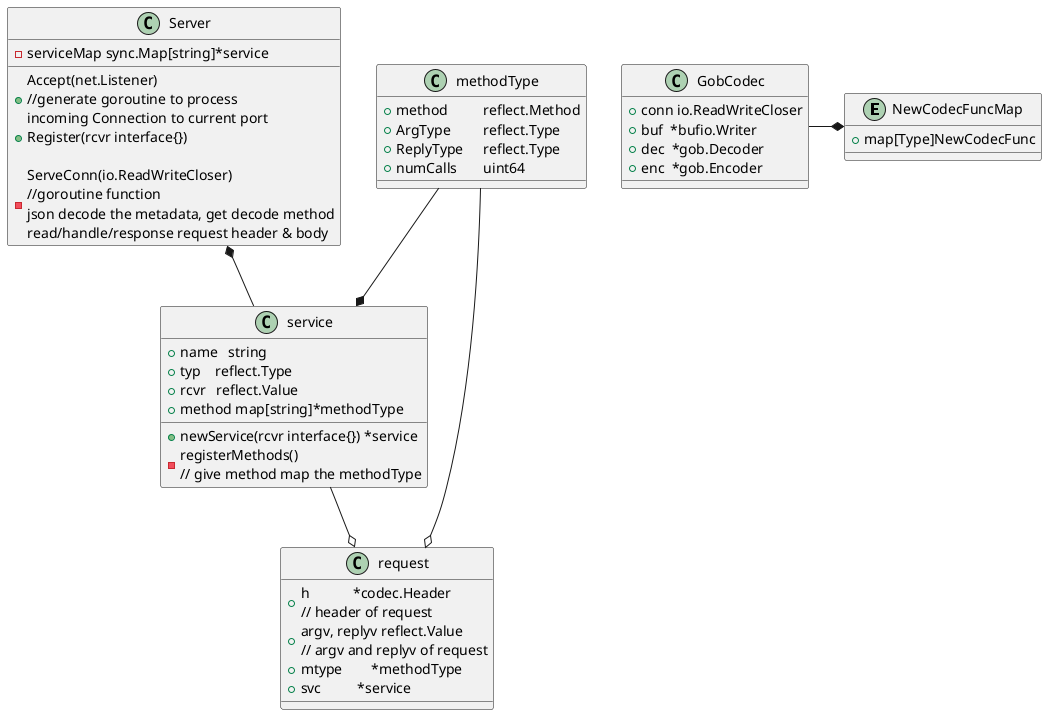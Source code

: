 @startuml
entity NewCodecFuncMap {
+ map[Type]NewCodecFunc
}


class Server{
+ Accept(net.Listener)\n//generate goroutine to process \nincoming Connection to current port
+ Register(rcvr interface{})

- ServeConn(io.ReadWriteCloser) \n//goroutine function\njson decode the metadata, get decode method\nread/handle/response request header & body


- serviceMap sync.Map[string]*service
}


class service {
+name   string
+typ    reflect.Type
+rcvr   reflect.Value
+method map[string]*methodType
+ newService(rcvr interface{}) *service
- registerMethods() \n// give method map the methodType
}

class methodType{
+ method 		reflect.Method
+ ArgType 	reflect.Type
+ ReplyType	reflect.Type
+ numCalls	uint64
}

class GobCodec{
+ conn io.ReadWriteCloser
+ buf  *bufio.Writer
+ dec  *gob.Decoder
+ enc  *gob.Encoder
}

class request {
+ h            *codec.Header \n// header of request
+ argv, replyv reflect.Value \n// argv and replyv of request
+ mtype        *methodType
+ svc          *service
}



service -up-* Server
methodType --* service

GobCodec -* NewCodecFuncMap
request o-up- service
request o-up- methodType
@enduml